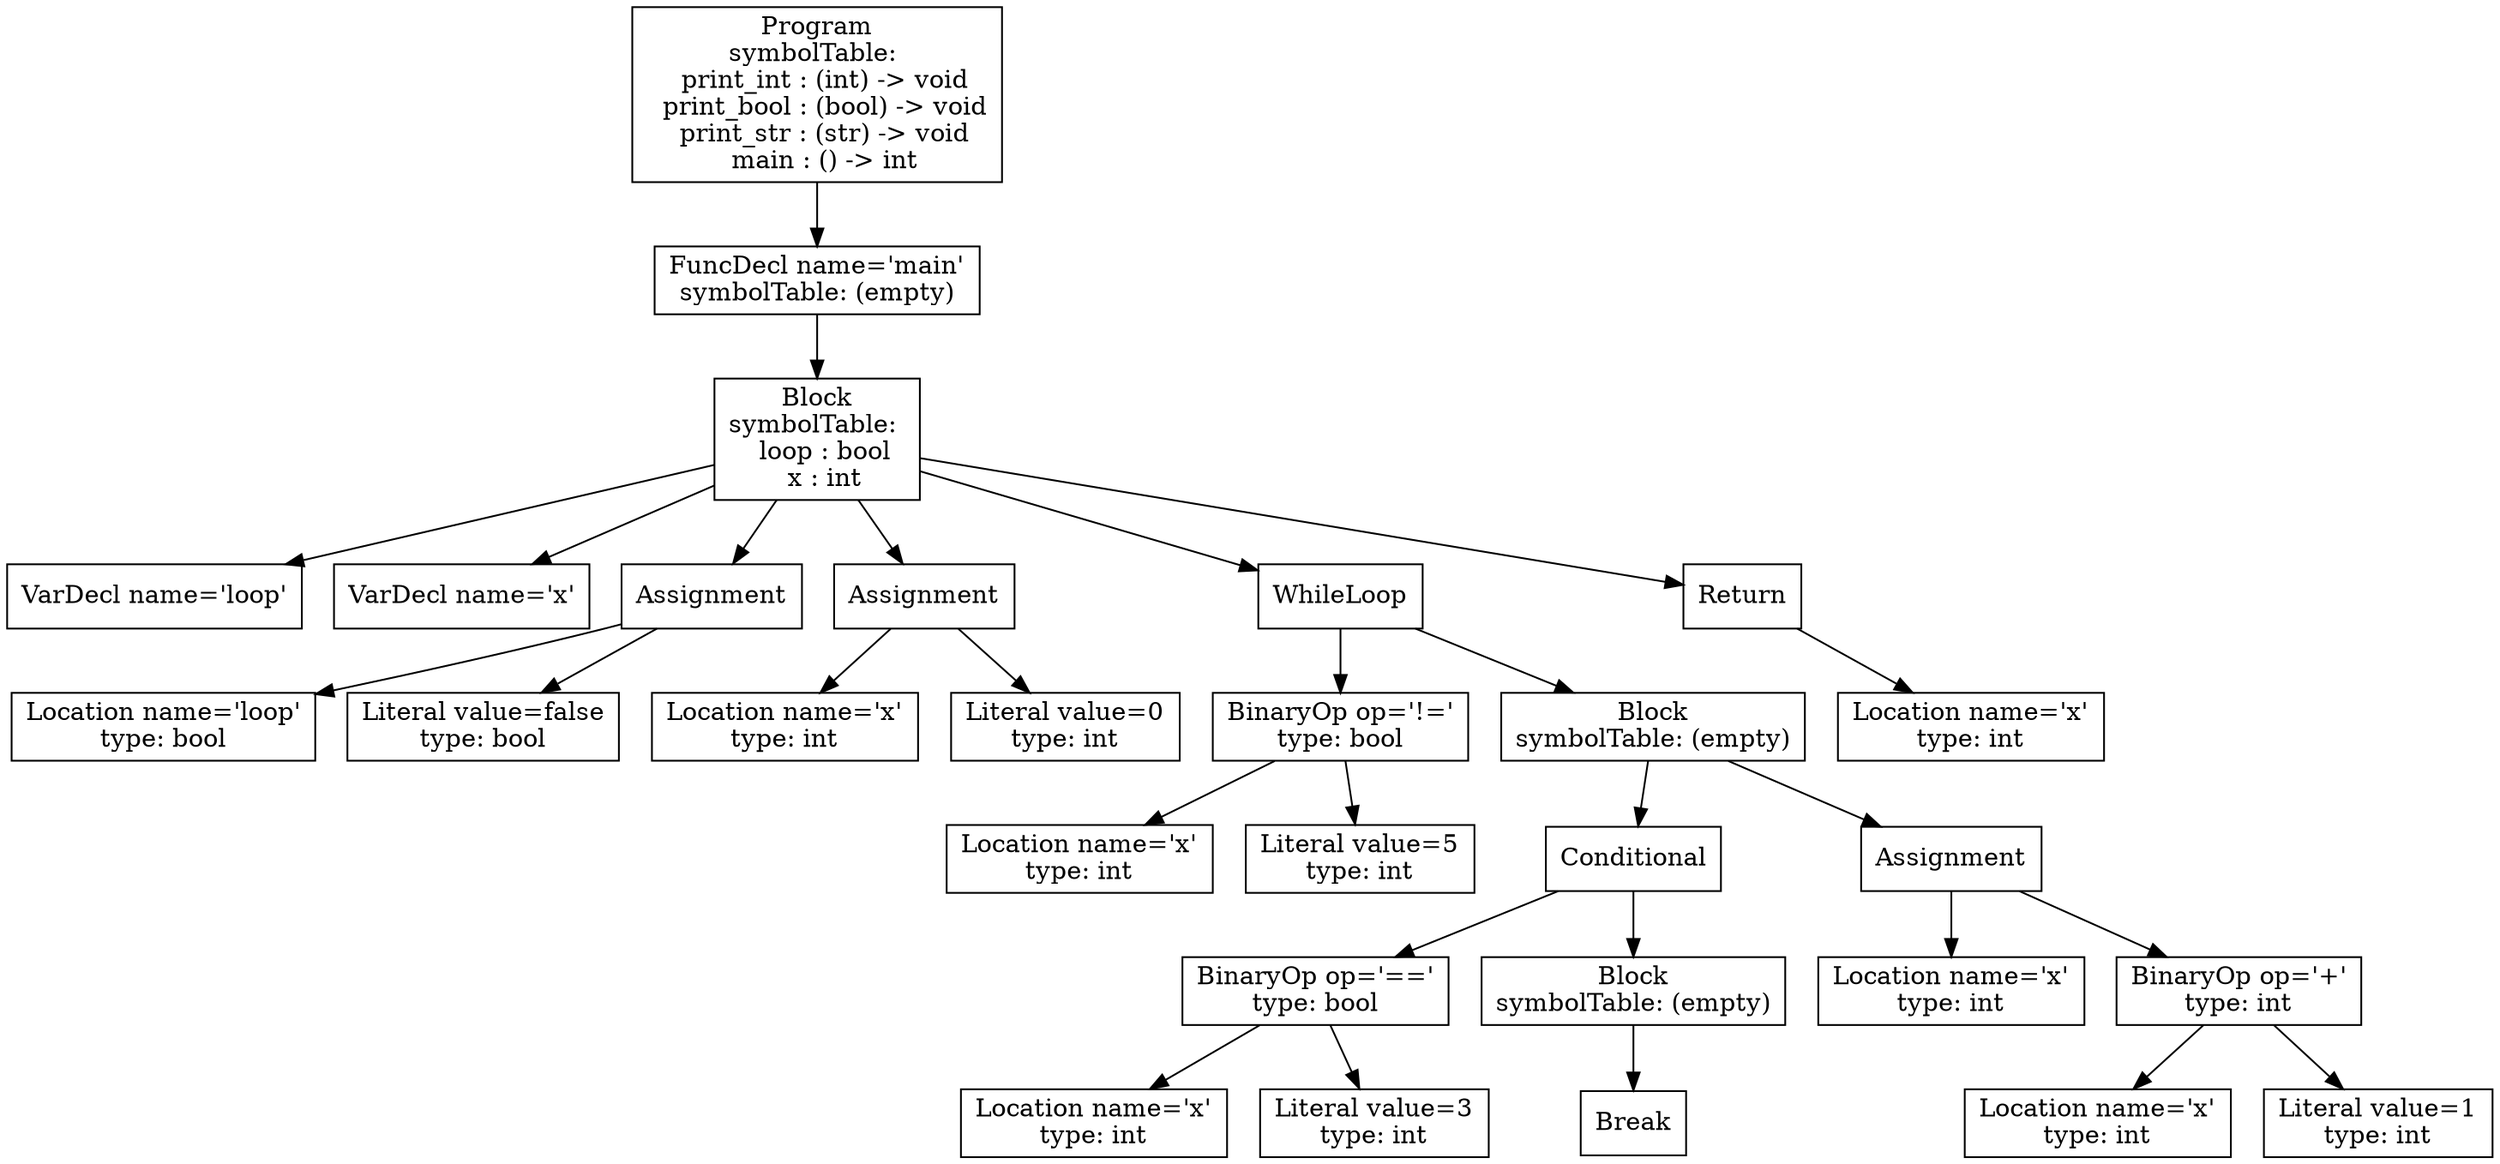 digraph AST {
3 [shape=box, label="VarDecl name='loop'"];
4 [shape=box, label="VarDecl name='x'"];
6 [shape=box, label="Location name='loop'\ntype: bool"];
7 [shape=box, label="Literal value=false\ntype: bool"];
5 [shape=box, label="Assignment"];
5 -> 6;
5 -> 7;
9 [shape=box, label="Location name='x'\ntype: int"];
10 [shape=box, label="Literal value=0\ntype: int"];
8 [shape=box, label="Assignment"];
8 -> 9;
8 -> 10;
13 [shape=box, label="Location name='x'\ntype: int"];
14 [shape=box, label="Literal value=5\ntype: int"];
12 [shape=box, label="BinaryOp op='!='\ntype: bool"];
12 -> 13;
12 -> 14;
18 [shape=box, label="Location name='x'\ntype: int"];
19 [shape=box, label="Literal value=3\ntype: int"];
17 [shape=box, label="BinaryOp op='=='\ntype: bool"];
17 -> 18;
17 -> 19;
21 [shape=box, label="Break"];
20 [shape=box, label="Block\nsymbolTable: (empty)"];
20 -> 21;
16 [shape=box, label="Conditional"];
16 -> 17;
16 -> 20;
23 [shape=box, label="Location name='x'\ntype: int"];
25 [shape=box, label="Location name='x'\ntype: int"];
26 [shape=box, label="Literal value=1\ntype: int"];
24 [shape=box, label="BinaryOp op='+'\ntype: int"];
24 -> 25;
24 -> 26;
22 [shape=box, label="Assignment"];
22 -> 23;
22 -> 24;
15 [shape=box, label="Block\nsymbolTable: (empty)"];
15 -> 16;
15 -> 22;
11 [shape=box, label="WhileLoop"];
11 -> 12;
11 -> 15;
28 [shape=box, label="Location name='x'\ntype: int"];
27 [shape=box, label="Return"];
27 -> 28;
2 [shape=box, label="Block\nsymbolTable: \n  loop : bool\n  x : int"];
2 -> 3;
2 -> 4;
2 -> 5;
2 -> 8;
2 -> 11;
2 -> 27;
1 [shape=box, label="FuncDecl name='main'\nsymbolTable: (empty)"];
1 -> 2;
0 [shape=box, label="Program\nsymbolTable: \n  print_int : (int) -> void\n  print_bool : (bool) -> void\n  print_str : (str) -> void\n  main : () -> int"];
0 -> 1;
}
